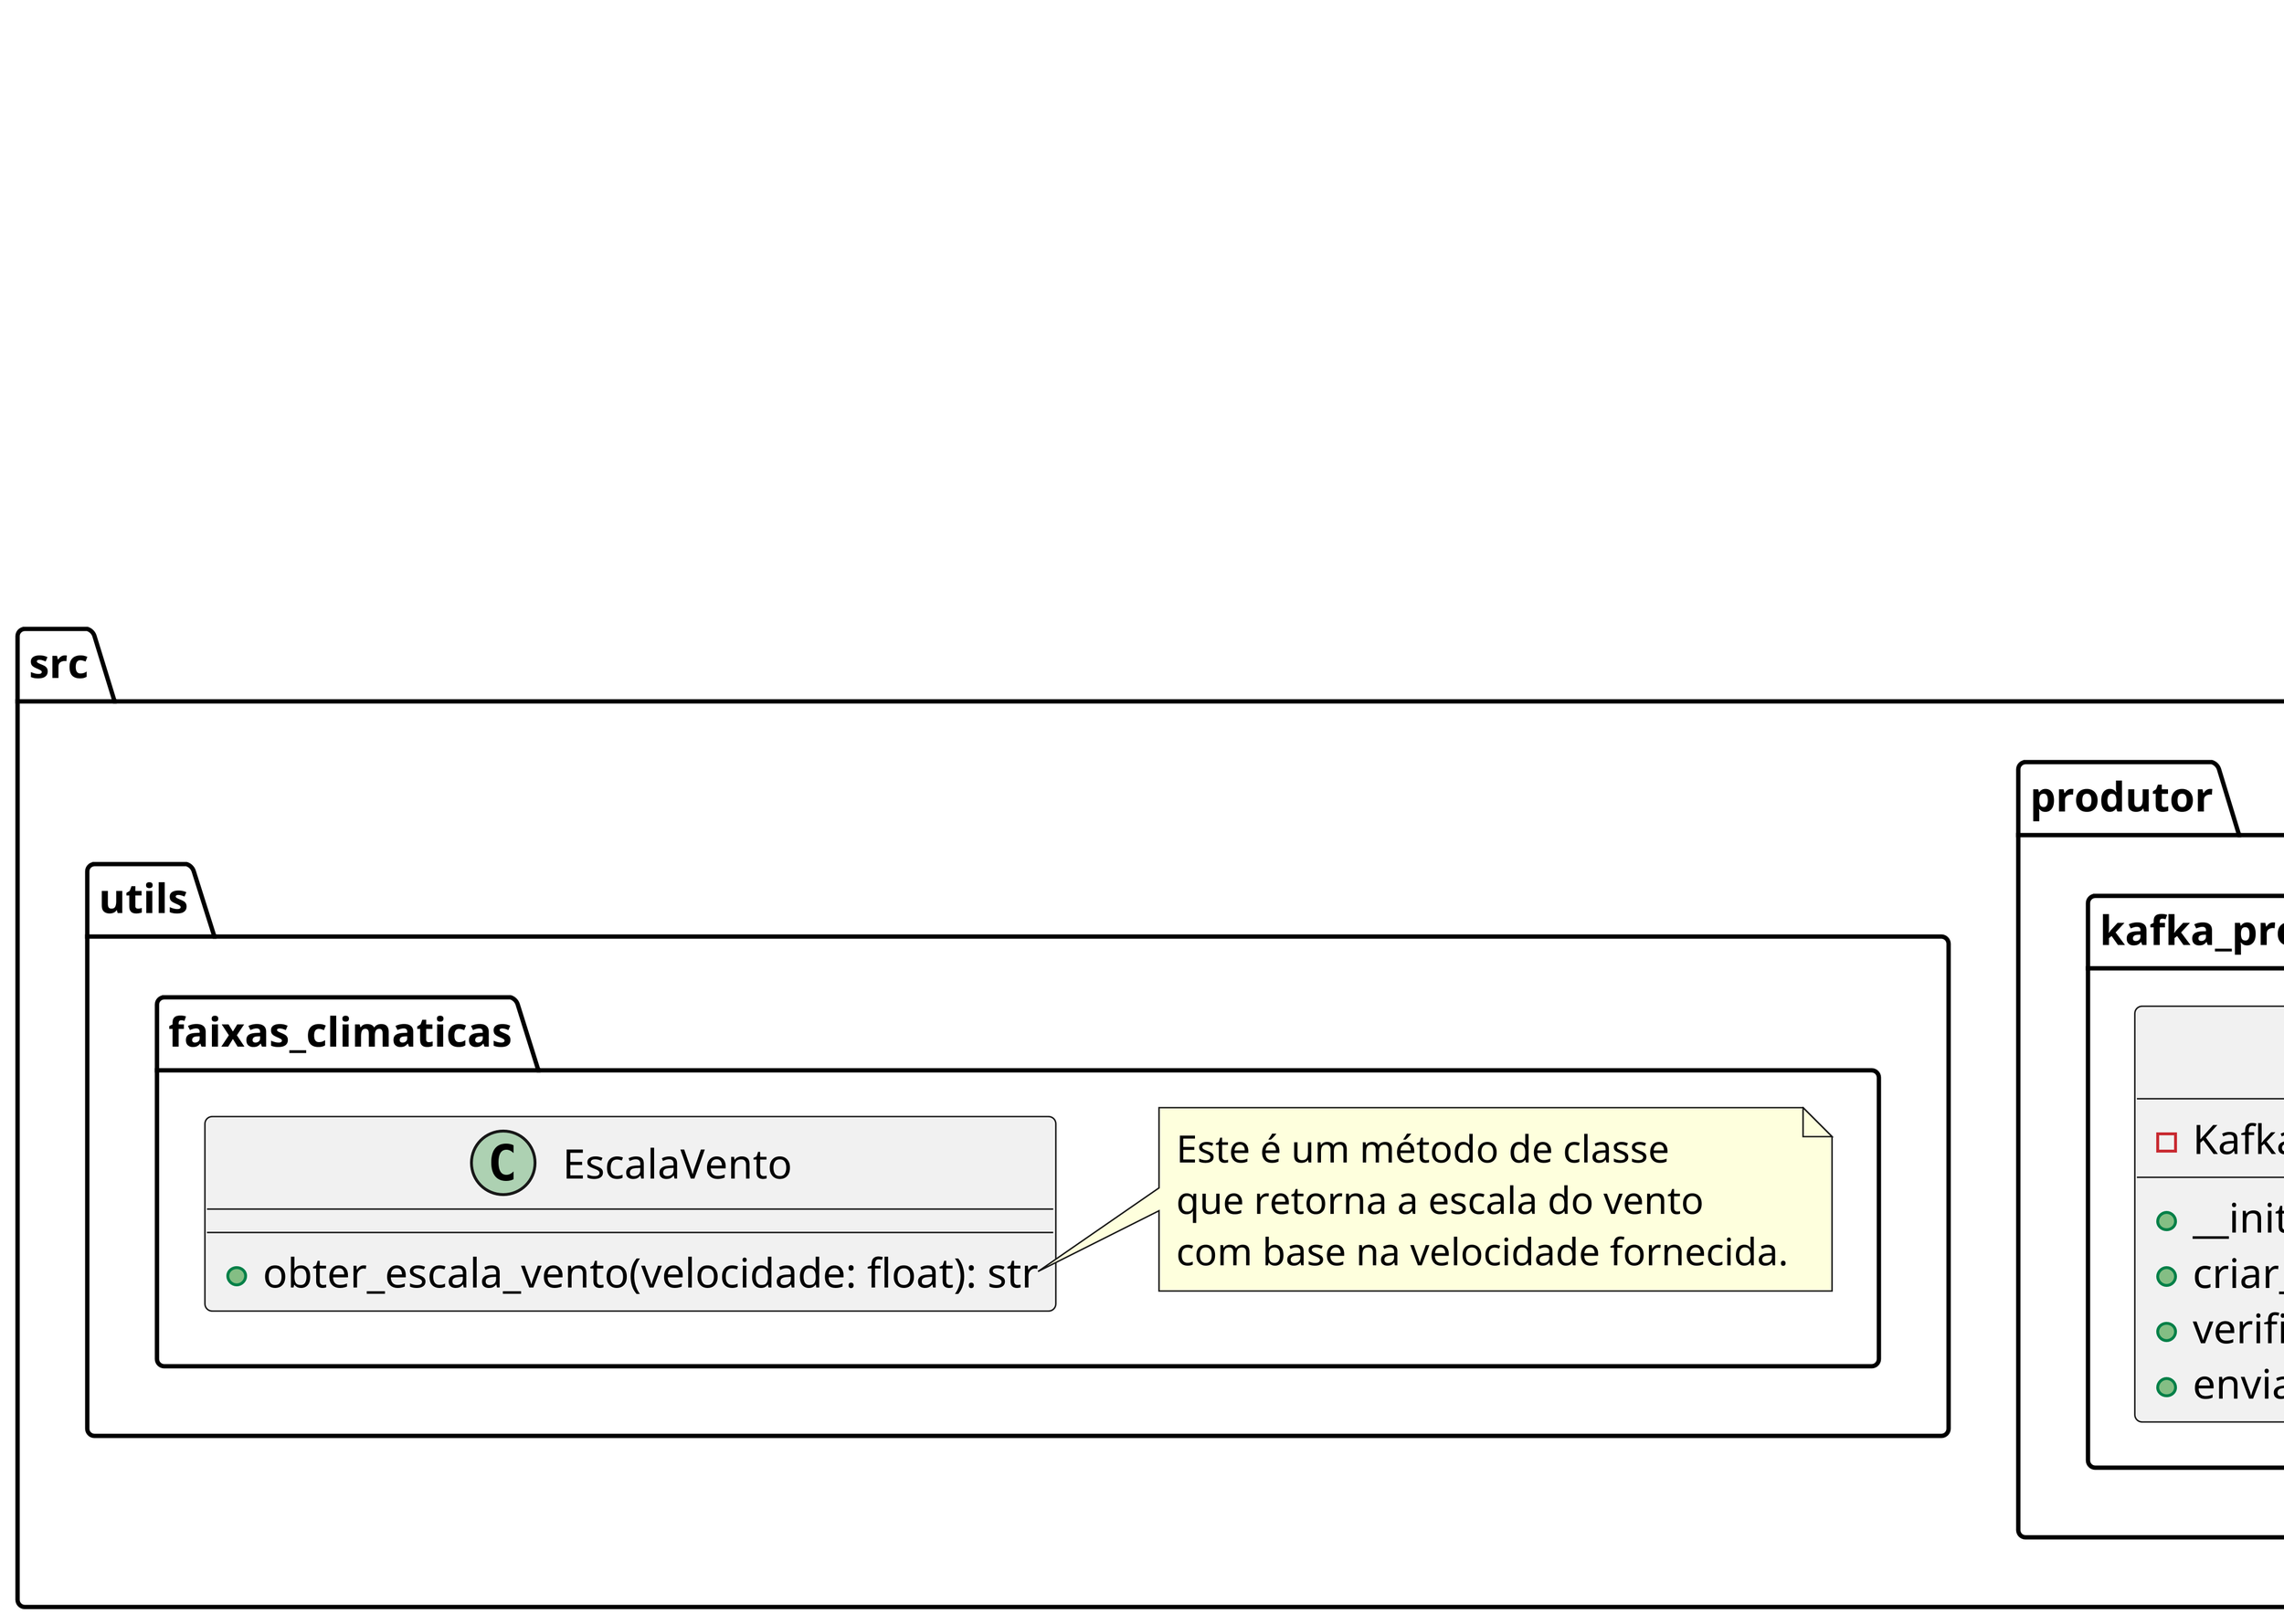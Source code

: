@startuml 'TESTE'

skinparam dpi 500
skinparam orientation portrait


package produtor_main {
    class ProdutorMain {
        - List cidades
        - String topico
    }
}

package layout {
        class Dahboard {
            - gerar_configuracoes()
            - gerar_layout()
            + rodar_dashboard()

        }
}
    
package src {
    package consumidor {
        package kafka_consumidor_clima {
            class KafkaConsumidorClima {
                + __init__(String bootstrap_servers, String group_id, String topico)
                - KafkaConsumer consumer
                + consumidor_mensagens() : Iterator[Dict]
            }
        }
    }

    package produtor {
        package kafka_produtor_clima {
            class KafkaProdutorClima {
                + __init__(String bootstrap_servers)
                - KafkaAdminClient admin_cliente
                + criar_topico(String topico, Integer numero_particoes)
                + verificar_particoes(String topico): Integer
                + enviar_dados_clima(String topico, String municipio, Dict dados_climaticos,  Integer particao)
            }
        }
    }

    package servico.servico_tempo {
        class ServicoTempo {
            - String url 
            - String chave
            + obter_tempo_atual(Cidade: String) : json
        }
    }

    package src.utils.faixas_climaticas{
        class EscalaVento {
            + obter_escala_vento(velocidade: float): str
        }

        note right of EscalaVento::obter_escala_vento
            Este é um método de classe
            que retorna a escala do vento
            com base na velocidade fornecida.
        end note

    }
}

ProdutorMain "1" o-- KafkaProdutorClima: Usa
ProdutorMain "1" o-- ServicoTempo: Usa
Dahboard "1" o-- KafkaConsumidorClima: Usa

@enduml
